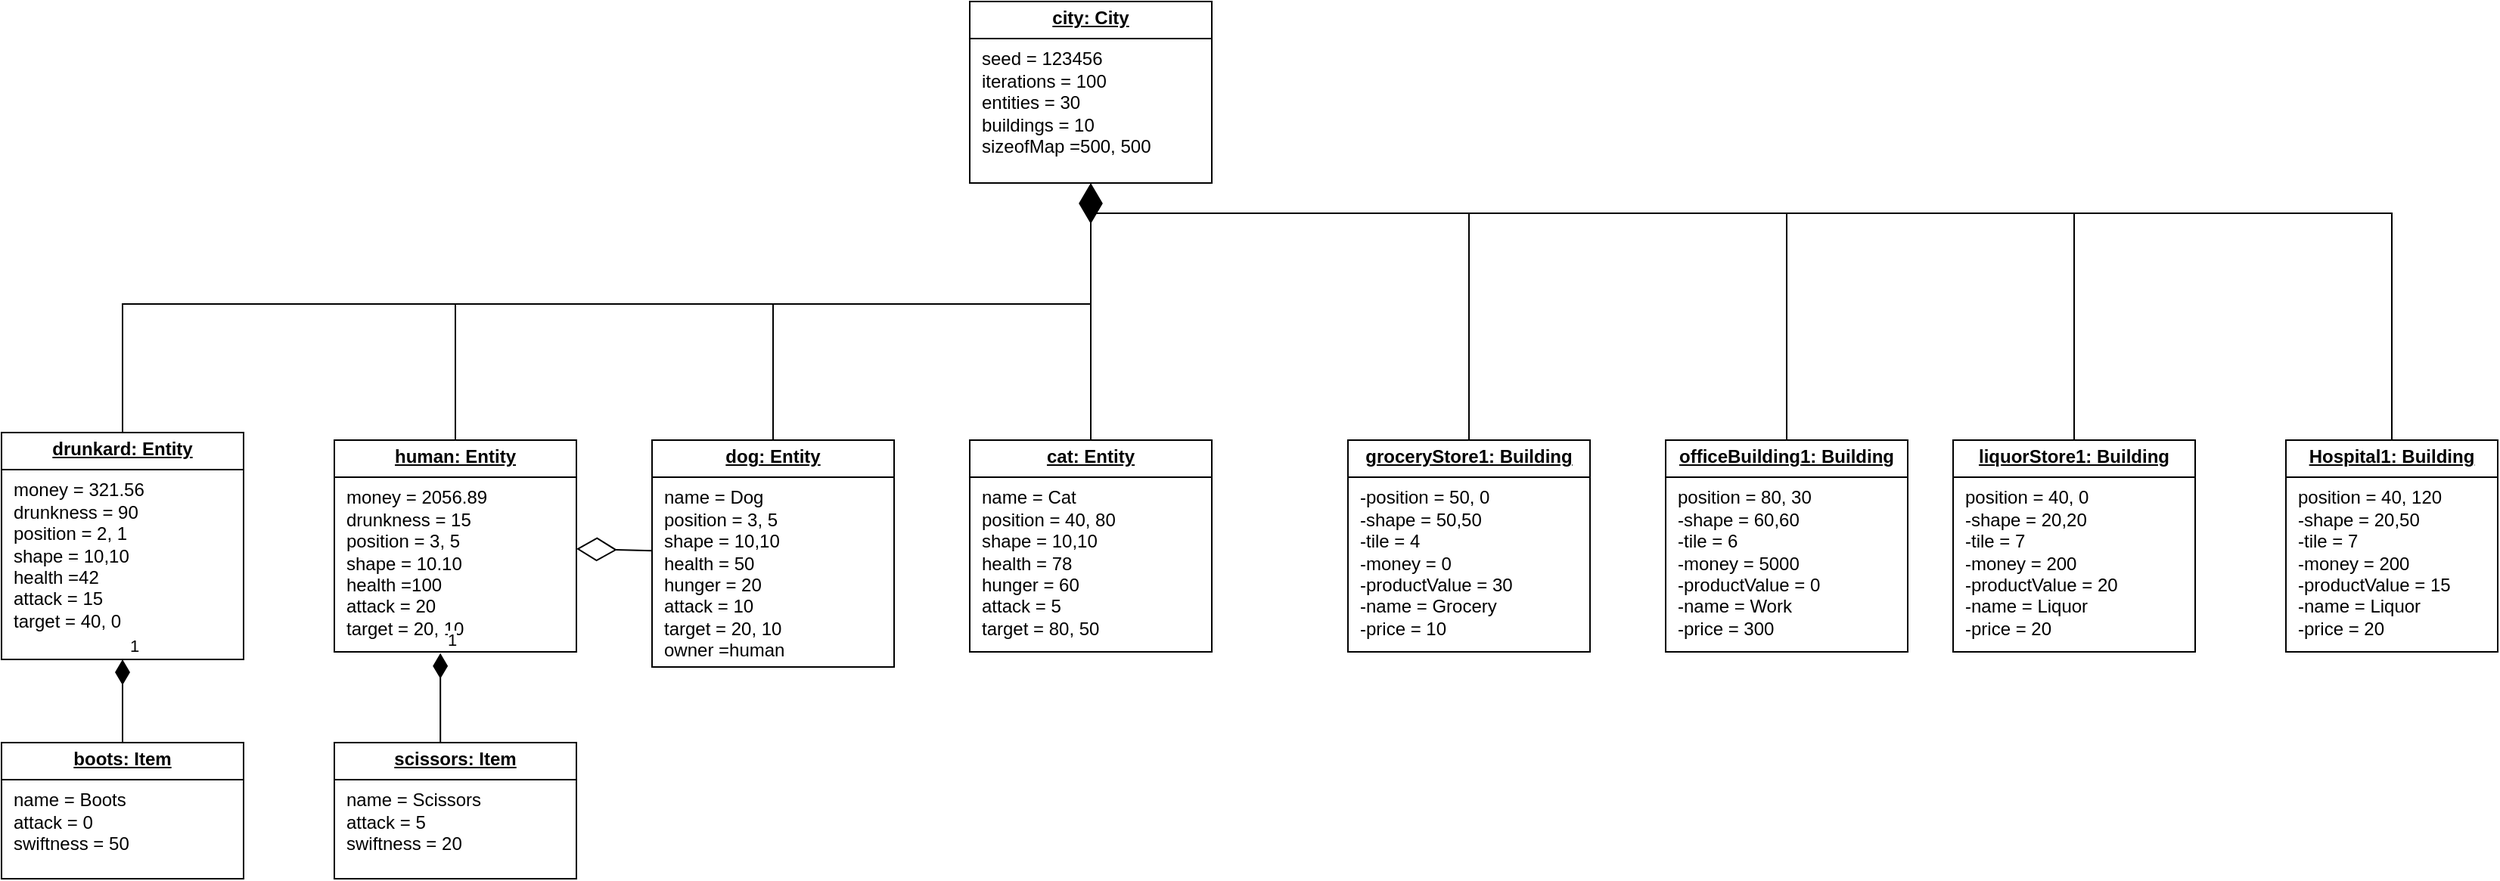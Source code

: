 <mxfile version="27.0.4">
  <diagram name="Page-1" id="Uwy1Ov_ASIxeAPOqS1Tx">
    <mxGraphModel dx="1489" dy="753" grid="1" gridSize="10" guides="1" tooltips="1" connect="1" arrows="1" fold="1" page="1" pageScale="1" pageWidth="850" pageHeight="1100" math="0" shadow="0">
      <root>
        <mxCell id="0" />
        <mxCell id="1" parent="0" />
        <mxCell id="pte268VB_l7GP8wRnXot-1" value="&lt;p style=&quot;margin: 4px 0px 0px; text-align: center; text-decoration: underline;&quot;&gt;&lt;b&gt;drunkard: Entity&lt;/b&gt;&lt;/p&gt;&lt;hr size=&quot;1&quot; style=&quot;border-style:solid;&quot;&gt;&lt;p style=&quot;margin:0px;margin-left:8px;&quot;&gt;money = 321.56&lt;/p&gt;&lt;p style=&quot;margin:0px;margin-left:8px;&quot;&gt;drunkness = 90&lt;/p&gt;&lt;p style=&quot;margin:0px;margin-left:8px;&quot;&gt;position = 2, 1&lt;/p&gt;&lt;p style=&quot;margin:0px;margin-left:8px;&quot;&gt;shape = 10,10&lt;/p&gt;&lt;p style=&quot;margin:0px;margin-left:8px;&quot;&gt;health =42&lt;/p&gt;&lt;p style=&quot;margin:0px;margin-left:8px;&quot;&gt;attack = 15&lt;/p&gt;&lt;p style=&quot;margin:0px;margin-left:8px;&quot;&gt;target = 40, 0&lt;/p&gt;" style="verticalAlign=top;align=left;overflow=fill;html=1;whiteSpace=wrap;" vertex="1" parent="1">
          <mxGeometry x="70" y="355" width="160" height="150" as="geometry" />
        </mxCell>
        <mxCell id="pte268VB_l7GP8wRnXot-2" value="&lt;p style=&quot;margin: 4px 0px 0px; text-align: center; text-decoration: underline;&quot;&gt;&lt;b&gt;dog: Entity&lt;/b&gt;&lt;/p&gt;&lt;hr size=&quot;1&quot; style=&quot;border-style:solid;&quot;&gt;&lt;p style=&quot;margin:0px;margin-left:8px;&quot;&gt;name = Dog&lt;/p&gt;&lt;p style=&quot;margin:0px;margin-left:8px;&quot;&gt;position = 3, 5&lt;/p&gt;&lt;p style=&quot;margin:0px;margin-left:8px;&quot;&gt;shape = 10,10&lt;/p&gt;&lt;p style=&quot;margin:0px;margin-left:8px;&quot;&gt;health = 50&lt;/p&gt;&lt;p style=&quot;margin:0px;margin-left:8px;&quot;&gt;hunger = 20&lt;/p&gt;&lt;p style=&quot;margin:0px;margin-left:8px;&quot;&gt;attack = 10&lt;/p&gt;&lt;p style=&quot;margin:0px;margin-left:8px;&quot;&gt;target = 20, 10&lt;/p&gt;&lt;p style=&quot;margin:0px;margin-left:8px;&quot;&gt;owner =human&lt;/p&gt;" style="verticalAlign=top;align=left;overflow=fill;html=1;whiteSpace=wrap;" vertex="1" parent="1">
          <mxGeometry x="500" y="360" width="160" height="150" as="geometry" />
        </mxCell>
        <mxCell id="pte268VB_l7GP8wRnXot-3" value="&lt;p style=&quot;margin: 4px 0px 0px; text-align: center; text-decoration: underline;&quot;&gt;&lt;b&gt;cat: Entity&lt;/b&gt;&lt;/p&gt;&lt;hr size=&quot;1&quot; style=&quot;border-style:solid;&quot;&gt;&lt;p style=&quot;margin:0px;margin-left:8px;&quot;&gt;name = Cat&lt;/p&gt;&lt;p style=&quot;margin:0px;margin-left:8px;&quot;&gt;position = 40, 80&lt;/p&gt;&lt;p style=&quot;margin:0px;margin-left:8px;&quot;&gt;shape = 10,10&lt;/p&gt;&lt;p style=&quot;margin:0px;margin-left:8px;&quot;&gt;health = 78&lt;/p&gt;&lt;p style=&quot;margin:0px;margin-left:8px;&quot;&gt;hunger = 60&lt;/p&gt;&lt;p style=&quot;margin:0px;margin-left:8px;&quot;&gt;attack = 5&lt;/p&gt;&lt;p style=&quot;margin:0px;margin-left:8px;&quot;&gt;target = 80, 50&lt;/p&gt;" style="verticalAlign=top;align=left;overflow=fill;html=1;whiteSpace=wrap;" vertex="1" parent="1">
          <mxGeometry x="710" y="360" width="160" height="140" as="geometry" />
        </mxCell>
        <mxCell id="pte268VB_l7GP8wRnXot-4" value="&lt;p style=&quot;margin: 4px 0px 0px; text-align: center; text-decoration: underline;&quot;&gt;&lt;b&gt;human: Entity&lt;/b&gt;&lt;/p&gt;&lt;hr size=&quot;1&quot; style=&quot;border-style:solid;&quot;&gt;&lt;p style=&quot;margin:0px;margin-left:8px;&quot;&gt;money = 2056.89&lt;/p&gt;&lt;p style=&quot;margin:0px;margin-left:8px;&quot;&gt;drunkness = 15&lt;/p&gt;&lt;p style=&quot;margin:0px;margin-left:8px;&quot;&gt;position = 3, 5&lt;/p&gt;&lt;p style=&quot;margin:0px;margin-left:8px;&quot;&gt;shape = 10.10&lt;/p&gt;&lt;p style=&quot;margin:0px;margin-left:8px;&quot;&gt;health =100&lt;/p&gt;&lt;p style=&quot;margin:0px;margin-left:8px;&quot;&gt;attack = 20&lt;/p&gt;&lt;p style=&quot;margin:0px;margin-left:8px;&quot;&gt;target = 20, 10&lt;/p&gt;" style="verticalAlign=top;align=left;overflow=fill;html=1;whiteSpace=wrap;" vertex="1" parent="1">
          <mxGeometry x="290" y="360" width="160" height="140" as="geometry" />
        </mxCell>
        <mxCell id="pte268VB_l7GP8wRnXot-5" value="&lt;p style=&quot;margin: 4px 0px 0px; text-align: center; text-decoration: underline;&quot;&gt;&lt;b&gt;scissors: Item&lt;/b&gt;&lt;/p&gt;&lt;hr size=&quot;1&quot; style=&quot;border-style:solid;&quot;&gt;&lt;p style=&quot;margin:0px;margin-left:8px;&quot;&gt;name = Scissors&lt;/p&gt;&lt;p style=&quot;margin:0px;margin-left:8px;&quot;&gt;attack = 5&lt;/p&gt;&lt;p style=&quot;margin:0px;margin-left:8px;&quot;&gt;swiftness = 20&lt;/p&gt;" style="verticalAlign=top;align=left;overflow=fill;html=1;whiteSpace=wrap;" vertex="1" parent="1">
          <mxGeometry x="290" y="560" width="160" height="90" as="geometry" />
        </mxCell>
        <mxCell id="pte268VB_l7GP8wRnXot-6" value="&lt;p style=&quot;margin: 4px 0px 0px; text-align: center; text-decoration: underline;&quot;&gt;&lt;b&gt;boots: Item&lt;/b&gt;&lt;/p&gt;&lt;hr size=&quot;1&quot; style=&quot;border-style:solid;&quot;&gt;&lt;p style=&quot;margin:0px;margin-left:8px;&quot;&gt;name = Boots&lt;/p&gt;&lt;p style=&quot;margin:0px;margin-left:8px;&quot;&gt;attack = 0&lt;/p&gt;&lt;p style=&quot;margin:0px;margin-left:8px;&quot;&gt;swiftness = 50&lt;/p&gt;" style="verticalAlign=top;align=left;overflow=fill;html=1;whiteSpace=wrap;" vertex="1" parent="1">
          <mxGeometry x="70" y="560" width="160" height="90" as="geometry" />
        </mxCell>
        <mxCell id="pte268VB_l7GP8wRnXot-7" value="&lt;p style=&quot;margin: 4px 0px 0px; text-align: center; text-decoration: underline;&quot;&gt;&lt;b&gt;groceryStore1: Building&lt;/b&gt;&lt;/p&gt;&lt;hr size=&quot;1&quot; style=&quot;border-style:solid;&quot;&gt;&lt;p style=&quot;margin:0px;margin-left:8px;&quot;&gt;-position = 50, 0&lt;/p&gt;&lt;p style=&quot;margin:0px;margin-left:8px;&quot;&gt;-shape = 50,50&lt;/p&gt;&lt;p style=&quot;margin:0px;margin-left:8px;&quot;&gt;-tile = 4&lt;/p&gt;&lt;p style=&quot;margin:0px;margin-left:8px;&quot;&gt;-money = 0&lt;/p&gt;&lt;p style=&quot;margin:0px;margin-left:8px;&quot;&gt;-productValue = 30&lt;/p&gt;&lt;p style=&quot;margin:0px;margin-left:8px;&quot;&gt;-name = Grocery&lt;/p&gt;&lt;p style=&quot;margin:0px;margin-left:8px;&quot;&gt;-price = 10&lt;/p&gt;&lt;p style=&quot;margin:0px;margin-left:8px;&quot;&gt;&lt;br&gt;&lt;/p&gt;" style="verticalAlign=top;align=left;overflow=fill;html=1;whiteSpace=wrap;" vertex="1" parent="1">
          <mxGeometry x="960" y="360" width="160" height="140" as="geometry" />
        </mxCell>
        <mxCell id="pte268VB_l7GP8wRnXot-8" value="&lt;p style=&quot;margin: 4px 0px 0px; text-align: center; text-decoration: underline;&quot;&gt;&lt;b&gt;officeBuilding1: Building&lt;/b&gt;&lt;/p&gt;&lt;hr size=&quot;1&quot; style=&quot;border-style:solid;&quot;&gt;&lt;p style=&quot;margin:0px;margin-left:8px;&quot;&gt;position = 80, 30&lt;/p&gt;&lt;p style=&quot;margin:0px;margin-left:8px;&quot;&gt;-shape = 60,60&lt;/p&gt;&lt;p style=&quot;margin:0px;margin-left:8px;&quot;&gt;-tile = 6&lt;/p&gt;&lt;p style=&quot;margin:0px;margin-left:8px;&quot;&gt;-money = 5000&lt;/p&gt;&lt;p style=&quot;margin:0px;margin-left:8px;&quot;&gt;-productValue = 0&lt;/p&gt;&lt;p style=&quot;margin:0px;margin-left:8px;&quot;&gt;-name = Work&lt;/p&gt;&lt;p style=&quot;margin:0px;margin-left:8px;&quot;&gt;-price = 300&lt;/p&gt;&lt;p style=&quot;margin:0px;margin-left:8px;&quot;&gt;&lt;br&gt;&lt;br&gt;&lt;/p&gt;" style="verticalAlign=top;align=left;overflow=fill;html=1;whiteSpace=wrap;" vertex="1" parent="1">
          <mxGeometry x="1170" y="360" width="160" height="140" as="geometry" />
        </mxCell>
        <mxCell id="pte268VB_l7GP8wRnXot-9" value="&lt;p style=&quot;margin: 4px 0px 0px; text-align: center; text-decoration: underline;&quot;&gt;&lt;b&gt;liquorStore1: Building&lt;/b&gt;&lt;/p&gt;&lt;hr size=&quot;1&quot; style=&quot;border-style:solid;&quot;&gt;&lt;p style=&quot;margin:0px;margin-left:8px;&quot;&gt;position = 40, 0&lt;/p&gt;&lt;p style=&quot;margin:0px;margin-left:8px;&quot;&gt;-shape = 20,20&lt;/p&gt;&lt;p style=&quot;margin:0px;margin-left:8px;&quot;&gt;-tile = 7&lt;/p&gt;&lt;p style=&quot;margin:0px;margin-left:8px;&quot;&gt;-money = 200&lt;/p&gt;&lt;p style=&quot;margin:0px;margin-left:8px;&quot;&gt;-productValue = 20&lt;/p&gt;&lt;p style=&quot;margin:0px;margin-left:8px;&quot;&gt;-name = Liquor&lt;/p&gt;&lt;p style=&quot;margin:0px;margin-left:8px;&quot;&gt;-price = 20&lt;/p&gt;&lt;p style=&quot;margin:0px;margin-left:8px;&quot;&gt;&lt;br&gt;&lt;br&gt;&lt;/p&gt;" style="verticalAlign=top;align=left;overflow=fill;html=1;whiteSpace=wrap;" vertex="1" parent="1">
          <mxGeometry x="1360" y="360" width="160" height="140" as="geometry" />
        </mxCell>
        <mxCell id="pte268VB_l7GP8wRnXot-10" value="" style="endArrow=none;html=1;edgeStyle=orthogonalEdgeStyle;rounded=0;" edge="1" parent="1" source="pte268VB_l7GP8wRnXot-1" target="pte268VB_l7GP8wRnXot-20">
          <mxGeometry relative="1" as="geometry">
            <mxPoint x="290" y="270" as="sourcePoint" />
            <mxPoint x="450" y="270" as="targetPoint" />
            <Array as="points">
              <mxPoint x="150" y="270" />
              <mxPoint x="790" y="270" />
            </Array>
          </mxGeometry>
        </mxCell>
        <mxCell id="pte268VB_l7GP8wRnXot-11" value="" style="endArrow=none;html=1;edgeStyle=orthogonalEdgeStyle;rounded=0;" edge="1" parent="1" source="pte268VB_l7GP8wRnXot-4" target="pte268VB_l7GP8wRnXot-20">
          <mxGeometry relative="1" as="geometry">
            <mxPoint x="360" y="230" as="sourcePoint" />
            <mxPoint x="520" y="230" as="targetPoint" />
            <Array as="points">
              <mxPoint x="370" y="270" />
              <mxPoint x="790" y="270" />
            </Array>
          </mxGeometry>
        </mxCell>
        <mxCell id="pte268VB_l7GP8wRnXot-12" value="" style="endArrow=none;html=1;edgeStyle=orthogonalEdgeStyle;rounded=0;" edge="1" parent="1" source="pte268VB_l7GP8wRnXot-2" target="pte268VB_l7GP8wRnXot-20">
          <mxGeometry relative="1" as="geometry">
            <mxPoint x="440" y="180" as="sourcePoint" />
            <mxPoint x="600" y="180" as="targetPoint" />
            <Array as="points">
              <mxPoint x="580" y="270" />
              <mxPoint x="790" y="270" />
            </Array>
          </mxGeometry>
        </mxCell>
        <mxCell id="pte268VB_l7GP8wRnXot-13" value="" style="endArrow=none;html=1;edgeStyle=orthogonalEdgeStyle;rounded=0;" edge="1" parent="1" source="pte268VB_l7GP8wRnXot-3" target="pte268VB_l7GP8wRnXot-20">
          <mxGeometry relative="1" as="geometry">
            <mxPoint x="450" y="200" as="sourcePoint" />
            <mxPoint x="610" y="200" as="targetPoint" />
          </mxGeometry>
        </mxCell>
        <mxCell id="pte268VB_l7GP8wRnXot-14" value="" style="endArrow=diamondThin;endFill=0;endSize=24;html=1;rounded=0;" edge="1" parent="1" source="pte268VB_l7GP8wRnXot-2" target="pte268VB_l7GP8wRnXot-4">
          <mxGeometry width="160" relative="1" as="geometry">
            <mxPoint x="360" y="410" as="sourcePoint" />
            <mxPoint x="520" y="410" as="targetPoint" />
          </mxGeometry>
        </mxCell>
        <mxCell id="pte268VB_l7GP8wRnXot-15" value="" style="endArrow=none;html=1;edgeStyle=orthogonalEdgeStyle;rounded=0;" edge="1" parent="1" source="pte268VB_l7GP8wRnXot-7" target="pte268VB_l7GP8wRnXot-20">
          <mxGeometry relative="1" as="geometry">
            <mxPoint x="1131" y="140" as="sourcePoint" />
            <mxPoint x="1291" y="140" as="targetPoint" />
            <Array as="points">
              <mxPoint x="1040" y="210" />
              <mxPoint x="790" y="210" />
            </Array>
          </mxGeometry>
        </mxCell>
        <mxCell id="pte268VB_l7GP8wRnXot-16" value="" style="endArrow=none;html=1;edgeStyle=orthogonalEdgeStyle;rounded=0;" edge="1" parent="1" source="pte268VB_l7GP8wRnXot-8" target="pte268VB_l7GP8wRnXot-20">
          <mxGeometry relative="1" as="geometry">
            <mxPoint x="1250" y="340" as="sourcePoint" />
            <mxPoint x="1000" y="140" as="targetPoint" />
            <Array as="points">
              <mxPoint x="1250" y="210" />
              <mxPoint x="790" y="210" />
            </Array>
          </mxGeometry>
        </mxCell>
        <mxCell id="pte268VB_l7GP8wRnXot-17" value="" style="endArrow=none;html=1;edgeStyle=orthogonalEdgeStyle;rounded=0;" edge="1" parent="1" source="pte268VB_l7GP8wRnXot-9" target="pte268VB_l7GP8wRnXot-20">
          <mxGeometry relative="1" as="geometry">
            <mxPoint x="1440" y="335" as="sourcePoint" />
            <mxPoint x="1060" y="90" as="targetPoint" />
            <Array as="points">
              <mxPoint x="1440" y="210" />
              <mxPoint x="790" y="210" />
            </Array>
          </mxGeometry>
        </mxCell>
        <mxCell id="pte268VB_l7GP8wRnXot-18" style="edgeStyle=orthogonalEdgeStyle;rounded=0;orthogonalLoop=1;jettySize=auto;html=1;endArrow=none;startFill=0;" edge="1" parent="1" source="pte268VB_l7GP8wRnXot-19">
          <mxGeometry relative="1" as="geometry">
            <mxPoint x="1380" y="210" as="targetPoint" />
            <Array as="points">
              <mxPoint x="1650" y="210" />
            </Array>
          </mxGeometry>
        </mxCell>
        <mxCell id="pte268VB_l7GP8wRnXot-19" value="&lt;p style=&quot;margin: 4px 0px 0px; text-align: center; text-decoration: underline;&quot;&gt;&lt;b&gt;Hospital1: Building&lt;/b&gt;&lt;/p&gt;&lt;hr size=&quot;1&quot; style=&quot;border-style:solid;&quot;&gt;&lt;p style=&quot;margin:0px;margin-left:8px;&quot;&gt;position = 40, 120&lt;/p&gt;&lt;p style=&quot;margin:0px;margin-left:8px;&quot;&gt;-shape = 20,50&lt;/p&gt;&lt;p style=&quot;margin:0px;margin-left:8px;&quot;&gt;-tile = 7&lt;/p&gt;&lt;p style=&quot;margin:0px;margin-left:8px;&quot;&gt;-money = 200&lt;/p&gt;&lt;p style=&quot;margin:0px;margin-left:8px;&quot;&gt;-productValue = 15&lt;/p&gt;&lt;p style=&quot;margin:0px;margin-left:8px;&quot;&gt;-name = Liquor&lt;/p&gt;&lt;p style=&quot;margin:0px;margin-left:8px;&quot;&gt;-price = 20&lt;/p&gt;&lt;p style=&quot;margin:0px;margin-left:8px;&quot;&gt;&lt;br&gt;&lt;br&gt;&lt;/p&gt;" style="verticalAlign=top;align=left;overflow=fill;html=1;whiteSpace=wrap;" vertex="1" parent="1">
          <mxGeometry x="1580" y="360" width="140" height="140" as="geometry" />
        </mxCell>
        <mxCell id="pte268VB_l7GP8wRnXot-20" value="&lt;p style=&quot;margin: 4px 0px 0px; text-align: center; text-decoration: underline;&quot;&gt;&lt;b&gt;city: City&lt;/b&gt;&lt;/p&gt;&lt;hr size=&quot;1&quot; style=&quot;border-style:solid;&quot;&gt;&lt;p style=&quot;margin:0px;margin-left:8px;&quot;&gt;seed = 123456&lt;/p&gt;&lt;p style=&quot;margin:0px;margin-left:8px;&quot;&gt;iterations = 100&lt;/p&gt;&lt;p style=&quot;margin:0px;margin-left:8px;&quot;&gt;entities = 30&lt;/p&gt;&lt;p style=&quot;margin:0px;margin-left:8px;&quot;&gt;buildings = 10&lt;/p&gt;&lt;p style=&quot;margin:0px;margin-left:8px;&quot;&gt;sizeofMap =500, 500&lt;/p&gt;" style="verticalAlign=top;align=left;overflow=fill;html=1;whiteSpace=wrap;" vertex="1" parent="1">
          <mxGeometry x="710" y="70" width="160" height="120" as="geometry" />
        </mxCell>
        <mxCell id="pte268VB_l7GP8wRnXot-21" value="1" style="endArrow=none;html=1;endSize=12;startArrow=diamondThin;startSize=14;startFill=1;edgeStyle=orthogonalEdgeStyle;align=left;verticalAlign=bottom;rounded=0;exitX=0.5;exitY=1;exitDx=0;exitDy=0;" edge="1" parent="1" source="pte268VB_l7GP8wRnXot-1" target="pte268VB_l7GP8wRnXot-6">
          <mxGeometry x="-1" y="3" relative="1" as="geometry">
            <mxPoint x="360" y="530" as="sourcePoint" />
            <mxPoint x="520" y="530" as="targetPoint" />
            <Array as="points">
              <mxPoint x="150" y="550" />
              <mxPoint x="150" y="550" />
            </Array>
          </mxGeometry>
        </mxCell>
        <mxCell id="pte268VB_l7GP8wRnXot-22" value="1" style="endArrow=none;html=1;endSize=12;startArrow=diamondThin;startSize=14;startFill=1;edgeStyle=orthogonalEdgeStyle;align=left;verticalAlign=bottom;rounded=0;exitX=0.438;exitY=1.006;exitDx=0;exitDy=0;exitPerimeter=0;" edge="1" parent="1" source="pte268VB_l7GP8wRnXot-4">
          <mxGeometry x="-1" y="3" relative="1" as="geometry">
            <mxPoint x="350" y="530" as="sourcePoint" />
            <mxPoint x="350" y="560" as="targetPoint" />
            <Array as="points">
              <mxPoint x="360" y="560" />
            </Array>
          </mxGeometry>
        </mxCell>
        <mxCell id="pte268VB_l7GP8wRnXot-25" value="" style="endArrow=diamondThin;endFill=1;endSize=24;html=1;rounded=0;entryX=0.5;entryY=1;entryDx=0;entryDy=0;" edge="1" parent="1" target="pte268VB_l7GP8wRnXot-20">
          <mxGeometry width="160" relative="1" as="geometry">
            <mxPoint x="790" y="350" as="sourcePoint" />
            <mxPoint x="880" y="300" as="targetPoint" />
          </mxGeometry>
        </mxCell>
      </root>
    </mxGraphModel>
  </diagram>
</mxfile>
